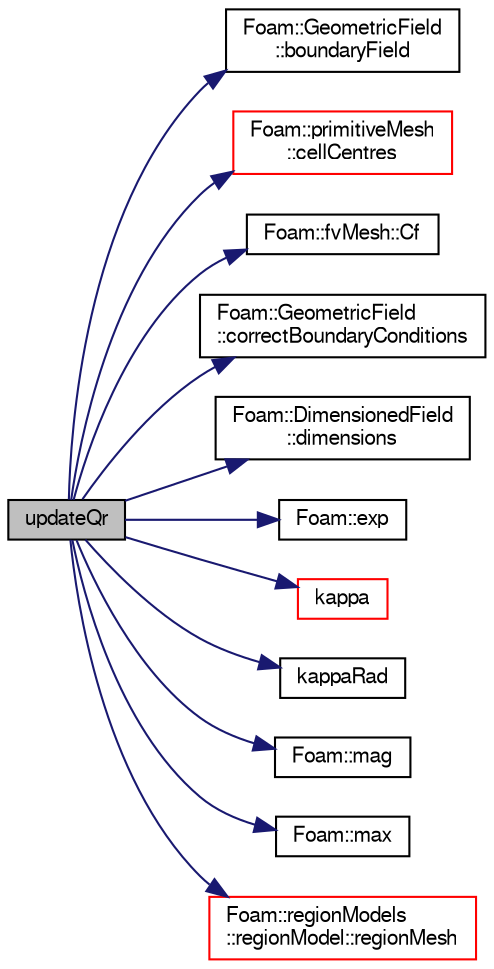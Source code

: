 digraph "updateQr"
{
  bgcolor="transparent";
  edge [fontname="FreeSans",fontsize="10",labelfontname="FreeSans",labelfontsize="10"];
  node [fontname="FreeSans",fontsize="10",shape=record];
  rankdir="LR";
  Node358 [label="updateQr",height=0.2,width=0.4,color="black", fillcolor="grey75", style="filled", fontcolor="black"];
  Node358 -> Node359 [color="midnightblue",fontsize="10",style="solid",fontname="FreeSans"];
  Node359 [label="Foam::GeometricField\l::boundaryField",height=0.2,width=0.4,color="black",URL="$a22434.html#a3c6c1a789b48ea0c5e8bff64f9c14f2d",tooltip="Return reference to GeometricBoundaryField. "];
  Node358 -> Node360 [color="midnightblue",fontsize="10",style="solid",fontname="FreeSans"];
  Node360 [label="Foam::primitiveMesh\l::cellCentres",height=0.2,width=0.4,color="red",URL="$a27530.html#a7300aee2989c6ec70e39436816461902"];
  Node358 -> Node421 [color="midnightblue",fontsize="10",style="solid",fontname="FreeSans"];
  Node421 [label="Foam::fvMesh::Cf",height=0.2,width=0.4,color="black",URL="$a22766.html#a11a9dd92f5a5c5fbc76a8e09f1d1df54",tooltip="Return face centres as surfaceVectorField. "];
  Node358 -> Node422 [color="midnightblue",fontsize="10",style="solid",fontname="FreeSans"];
  Node422 [label="Foam::GeometricField\l::correctBoundaryConditions",height=0.2,width=0.4,color="black",URL="$a22434.html#acaf6878ef900e593c4b20812f1b567d6",tooltip="Correct boundary field. "];
  Node358 -> Node423 [color="midnightblue",fontsize="10",style="solid",fontname="FreeSans"];
  Node423 [label="Foam::DimensionedField\l::dimensions",height=0.2,width=0.4,color="black",URL="$a26390.html#a66989c1e0666e0d0c93a2056ce75599e",tooltip="Return dimensions. "];
  Node358 -> Node424 [color="midnightblue",fontsize="10",style="solid",fontname="FreeSans"];
  Node424 [label="Foam::exp",height=0.2,width=0.4,color="black",URL="$a21124.html#a12bca6c677fcf0977532179c3cb9bb89"];
  Node358 -> Node425 [color="midnightblue",fontsize="10",style="solid",fontname="FreeSans"];
  Node425 [label="kappa",height=0.2,width=0.4,color="red",URL="$a28978.html#a2b919c61cb95af34db6fa7946be5ad2d",tooltip="Return the region thermal conductivity [W/m/k]. "];
  Node358 -> Node427 [color="midnightblue",fontsize="10",style="solid",fontname="FreeSans"];
  Node427 [label="kappaRad",height=0.2,width=0.4,color="black",URL="$a28978.html#a6de854568aec2070a01cd6f1a07cb121",tooltip="Return the region absorptivity [1/m]. "];
  Node358 -> Node410 [color="midnightblue",fontsize="10",style="solid",fontname="FreeSans"];
  Node410 [label="Foam::mag",height=0.2,width=0.4,color="black",URL="$a21124.html#a929da2a3fdcf3dacbbe0487d3a330dae"];
  Node358 -> Node428 [color="midnightblue",fontsize="10",style="solid",fontname="FreeSans"];
  Node428 [label="Foam::max",height=0.2,width=0.4,color="black",URL="$a21124.html#ac993e906cf2774ae77e666bc24e81733"];
  Node358 -> Node429 [color="midnightblue",fontsize="10",style="solid",fontname="FreeSans"];
  Node429 [label="Foam::regionModels\l::regionModel::regionMesh",height=0.2,width=0.4,color="red",URL="$a28998.html#a89a37969c20983ee143c612486ce5313",tooltip="Return the region mesh database. "];
}
